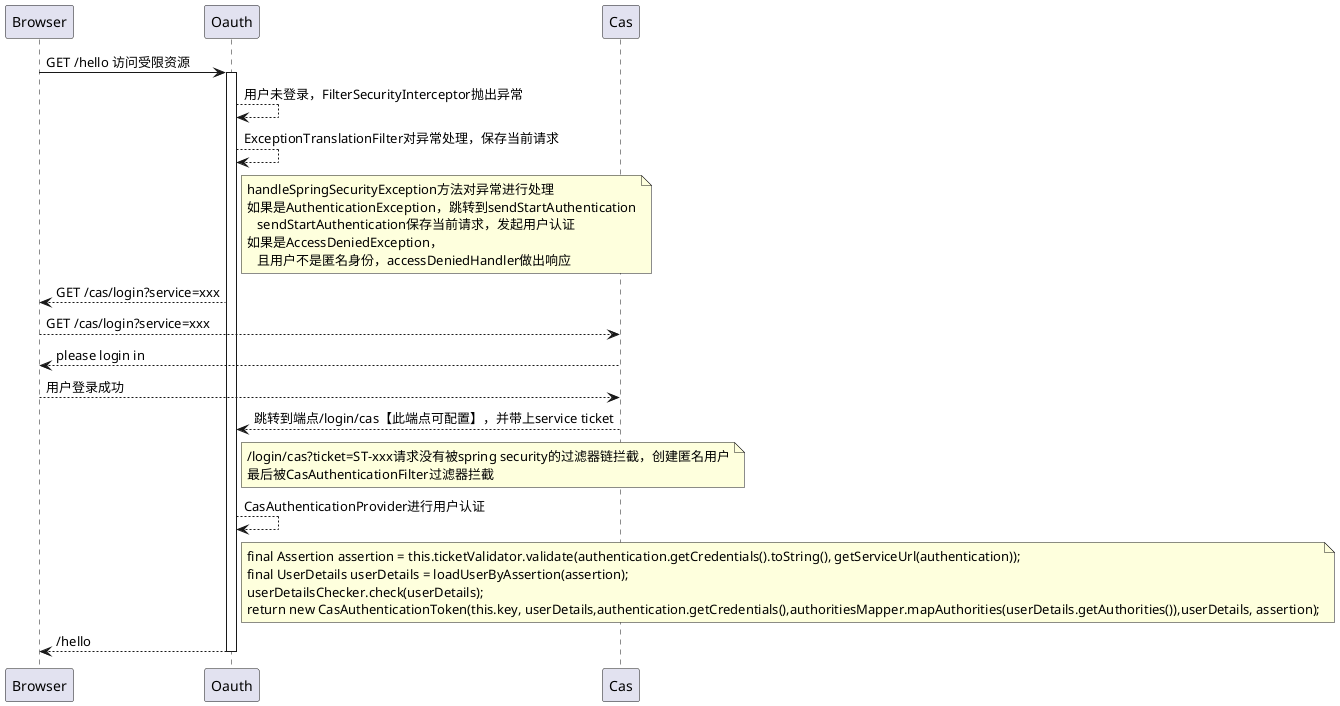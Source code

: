 @startuml
Browser -> Oauth: GET /hello 访问受限资源

activate Oauth
Oauth --> Oauth: 用户未登录，FilterSecurityInterceptor抛出异常

Oauth --> Oauth: ExceptionTranslationFilter对异常处理，保存当前请求
note right of Oauth
 handleSpringSecurityException方法对异常进行处理
 如果是AuthenticationException，跳转到sendStartAuthentication
    sendStartAuthentication保存当前请求，发起用户认证
 如果是AccessDeniedException，
    且用户不是匿名身份，accessDeniedHandler做出响应
end note

Oauth --> Browser: GET /cas/login?service=xxx

Browser --> Cas: GET /cas/login?service=xxx
Cas -->Browser: please login in

Browser --> Cas:用户登录成功
Cas --> Oauth:跳转到端点/login/cas【此端点可配置】，并带上service ticket


note right of Oauth
    /login/cas?ticket=ST-xxx请求没有被spring security的过滤器链拦截，创建匿名用户
    最后被CasAuthenticationFilter过滤器拦截
end note


Oauth --> Oauth: CasAuthenticationProvider进行用户认证

note right of Oauth
final Assertion assertion = this.ticketValidator.validate(authentication.getCredentials().toString(), getServiceUrl(authentication));
final UserDetails userDetails = loadUserByAssertion(assertion);
userDetailsChecker.check(userDetails);
return new CasAuthenticationToken(this.key, userDetails,authentication.getCredentials(),authoritiesMapper.mapAuthorities(userDetails.getAuthorities()),userDetails, assertion);
end note

return /hello


@enduml